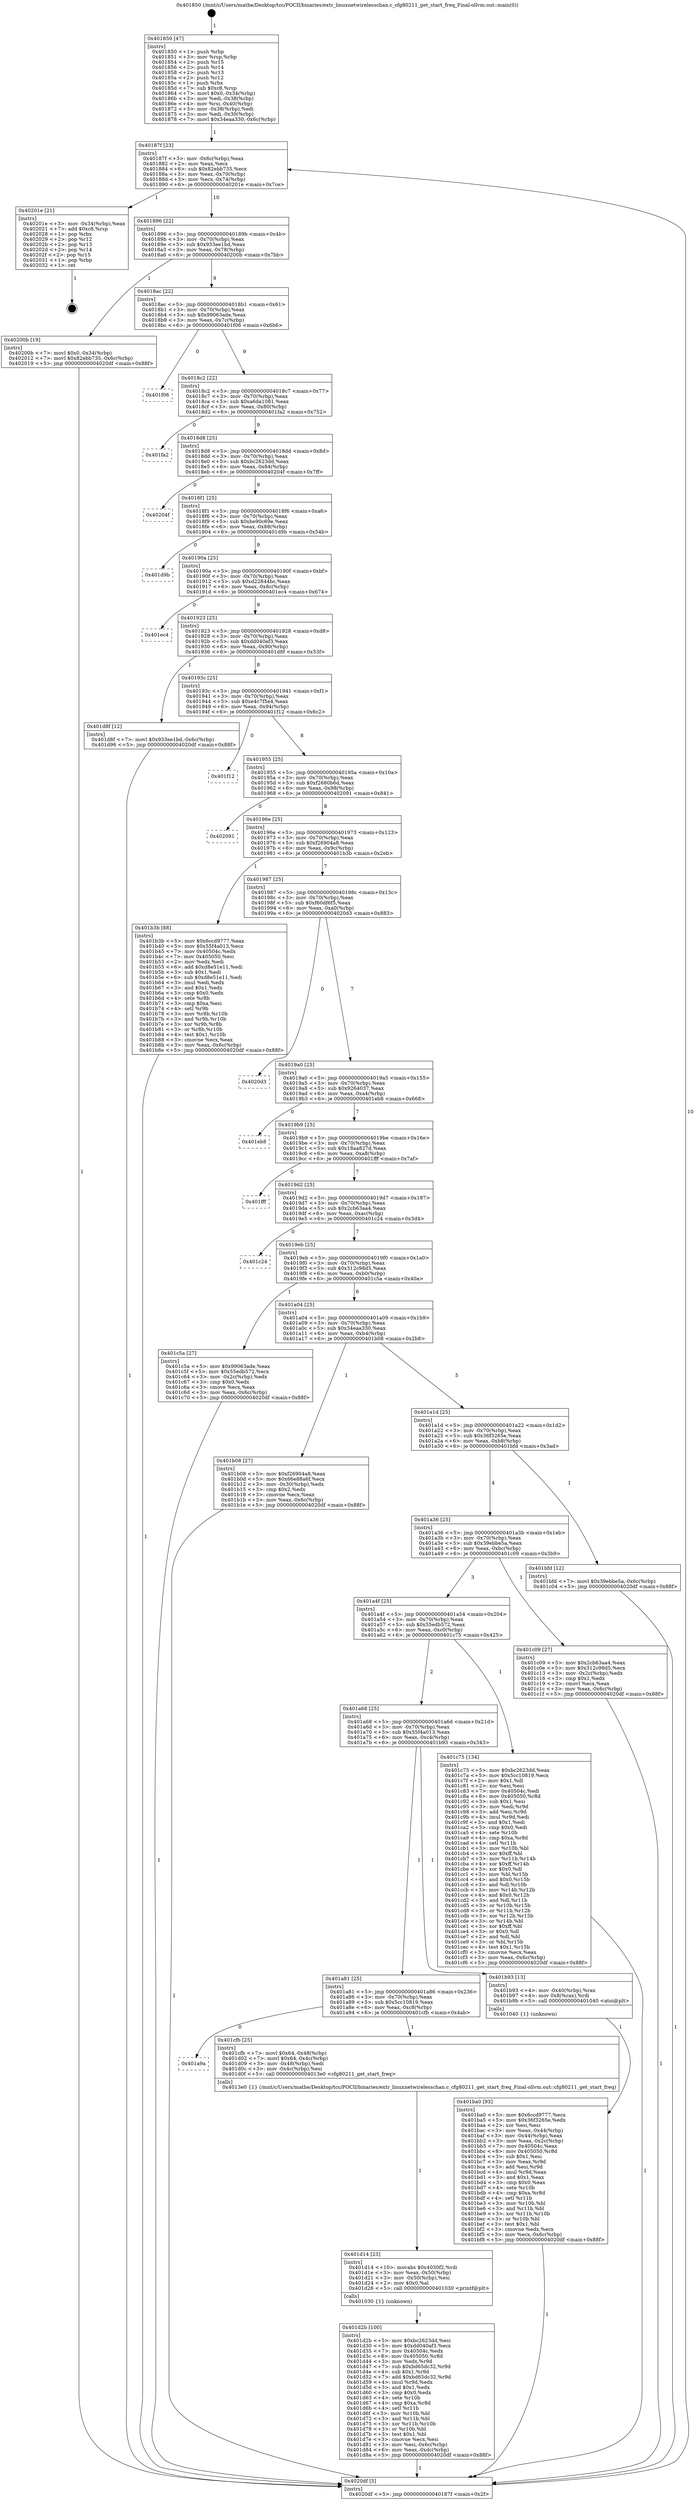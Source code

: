 digraph "0x401850" {
  label = "0x401850 (/mnt/c/Users/mathe/Desktop/tcc/POCII/binaries/extr_linuxnetwirelesschan.c_cfg80211_get_start_freq_Final-ollvm.out::main(0))"
  labelloc = "t"
  node[shape=record]

  Entry [label="",width=0.3,height=0.3,shape=circle,fillcolor=black,style=filled]
  "0x40187f" [label="{
     0x40187f [23]\l
     | [instrs]\l
     &nbsp;&nbsp;0x40187f \<+3\>: mov -0x6c(%rbp),%eax\l
     &nbsp;&nbsp;0x401882 \<+2\>: mov %eax,%ecx\l
     &nbsp;&nbsp;0x401884 \<+6\>: sub $0x82ebb735,%ecx\l
     &nbsp;&nbsp;0x40188a \<+3\>: mov %eax,-0x70(%rbp)\l
     &nbsp;&nbsp;0x40188d \<+3\>: mov %ecx,-0x74(%rbp)\l
     &nbsp;&nbsp;0x401890 \<+6\>: je 000000000040201e \<main+0x7ce\>\l
  }"]
  "0x40201e" [label="{
     0x40201e [21]\l
     | [instrs]\l
     &nbsp;&nbsp;0x40201e \<+3\>: mov -0x34(%rbp),%eax\l
     &nbsp;&nbsp;0x402021 \<+7\>: add $0xc8,%rsp\l
     &nbsp;&nbsp;0x402028 \<+1\>: pop %rbx\l
     &nbsp;&nbsp;0x402029 \<+2\>: pop %r12\l
     &nbsp;&nbsp;0x40202b \<+2\>: pop %r13\l
     &nbsp;&nbsp;0x40202d \<+2\>: pop %r14\l
     &nbsp;&nbsp;0x40202f \<+2\>: pop %r15\l
     &nbsp;&nbsp;0x402031 \<+1\>: pop %rbp\l
     &nbsp;&nbsp;0x402032 \<+1\>: ret\l
  }"]
  "0x401896" [label="{
     0x401896 [22]\l
     | [instrs]\l
     &nbsp;&nbsp;0x401896 \<+5\>: jmp 000000000040189b \<main+0x4b\>\l
     &nbsp;&nbsp;0x40189b \<+3\>: mov -0x70(%rbp),%eax\l
     &nbsp;&nbsp;0x40189e \<+5\>: sub $0x933ee1bd,%eax\l
     &nbsp;&nbsp;0x4018a3 \<+3\>: mov %eax,-0x78(%rbp)\l
     &nbsp;&nbsp;0x4018a6 \<+6\>: je 000000000040200b \<main+0x7bb\>\l
  }"]
  Exit [label="",width=0.3,height=0.3,shape=circle,fillcolor=black,style=filled,peripheries=2]
  "0x40200b" [label="{
     0x40200b [19]\l
     | [instrs]\l
     &nbsp;&nbsp;0x40200b \<+7\>: movl $0x0,-0x34(%rbp)\l
     &nbsp;&nbsp;0x402012 \<+7\>: movl $0x82ebb735,-0x6c(%rbp)\l
     &nbsp;&nbsp;0x402019 \<+5\>: jmp 00000000004020df \<main+0x88f\>\l
  }"]
  "0x4018ac" [label="{
     0x4018ac [22]\l
     | [instrs]\l
     &nbsp;&nbsp;0x4018ac \<+5\>: jmp 00000000004018b1 \<main+0x61\>\l
     &nbsp;&nbsp;0x4018b1 \<+3\>: mov -0x70(%rbp),%eax\l
     &nbsp;&nbsp;0x4018b4 \<+5\>: sub $0x99063ade,%eax\l
     &nbsp;&nbsp;0x4018b9 \<+3\>: mov %eax,-0x7c(%rbp)\l
     &nbsp;&nbsp;0x4018bc \<+6\>: je 0000000000401f06 \<main+0x6b6\>\l
  }"]
  "0x401d2b" [label="{
     0x401d2b [100]\l
     | [instrs]\l
     &nbsp;&nbsp;0x401d2b \<+5\>: mov $0xbc2623dd,%esi\l
     &nbsp;&nbsp;0x401d30 \<+5\>: mov $0xdd040af3,%ecx\l
     &nbsp;&nbsp;0x401d35 \<+7\>: mov 0x40504c,%edx\l
     &nbsp;&nbsp;0x401d3c \<+8\>: mov 0x405050,%r8d\l
     &nbsp;&nbsp;0x401d44 \<+3\>: mov %edx,%r9d\l
     &nbsp;&nbsp;0x401d47 \<+7\>: sub $0xbd65dc32,%r9d\l
     &nbsp;&nbsp;0x401d4e \<+4\>: sub $0x1,%r9d\l
     &nbsp;&nbsp;0x401d52 \<+7\>: add $0xbd65dc32,%r9d\l
     &nbsp;&nbsp;0x401d59 \<+4\>: imul %r9d,%edx\l
     &nbsp;&nbsp;0x401d5d \<+3\>: and $0x1,%edx\l
     &nbsp;&nbsp;0x401d60 \<+3\>: cmp $0x0,%edx\l
     &nbsp;&nbsp;0x401d63 \<+4\>: sete %r10b\l
     &nbsp;&nbsp;0x401d67 \<+4\>: cmp $0xa,%r8d\l
     &nbsp;&nbsp;0x401d6b \<+4\>: setl %r11b\l
     &nbsp;&nbsp;0x401d6f \<+3\>: mov %r10b,%bl\l
     &nbsp;&nbsp;0x401d72 \<+3\>: and %r11b,%bl\l
     &nbsp;&nbsp;0x401d75 \<+3\>: xor %r11b,%r10b\l
     &nbsp;&nbsp;0x401d78 \<+3\>: or %r10b,%bl\l
     &nbsp;&nbsp;0x401d7b \<+3\>: test $0x1,%bl\l
     &nbsp;&nbsp;0x401d7e \<+3\>: cmovne %ecx,%esi\l
     &nbsp;&nbsp;0x401d81 \<+3\>: mov %esi,-0x6c(%rbp)\l
     &nbsp;&nbsp;0x401d84 \<+6\>: mov %eax,-0xdc(%rbp)\l
     &nbsp;&nbsp;0x401d8a \<+5\>: jmp 00000000004020df \<main+0x88f\>\l
  }"]
  "0x401f06" [label="{
     0x401f06\l
  }", style=dashed]
  "0x4018c2" [label="{
     0x4018c2 [22]\l
     | [instrs]\l
     &nbsp;&nbsp;0x4018c2 \<+5\>: jmp 00000000004018c7 \<main+0x77\>\l
     &nbsp;&nbsp;0x4018c7 \<+3\>: mov -0x70(%rbp),%eax\l
     &nbsp;&nbsp;0x4018ca \<+5\>: sub $0xa6da1081,%eax\l
     &nbsp;&nbsp;0x4018cf \<+3\>: mov %eax,-0x80(%rbp)\l
     &nbsp;&nbsp;0x4018d2 \<+6\>: je 0000000000401fa2 \<main+0x752\>\l
  }"]
  "0x401d14" [label="{
     0x401d14 [23]\l
     | [instrs]\l
     &nbsp;&nbsp;0x401d14 \<+10\>: movabs $0x4030f2,%rdi\l
     &nbsp;&nbsp;0x401d1e \<+3\>: mov %eax,-0x50(%rbp)\l
     &nbsp;&nbsp;0x401d21 \<+3\>: mov -0x50(%rbp),%esi\l
     &nbsp;&nbsp;0x401d24 \<+2\>: mov $0x0,%al\l
     &nbsp;&nbsp;0x401d26 \<+5\>: call 0000000000401030 \<printf@plt\>\l
     | [calls]\l
     &nbsp;&nbsp;0x401030 \{1\} (unknown)\l
  }"]
  "0x401fa2" [label="{
     0x401fa2\l
  }", style=dashed]
  "0x4018d8" [label="{
     0x4018d8 [25]\l
     | [instrs]\l
     &nbsp;&nbsp;0x4018d8 \<+5\>: jmp 00000000004018dd \<main+0x8d\>\l
     &nbsp;&nbsp;0x4018dd \<+3\>: mov -0x70(%rbp),%eax\l
     &nbsp;&nbsp;0x4018e0 \<+5\>: sub $0xbc2623dd,%eax\l
     &nbsp;&nbsp;0x4018e5 \<+6\>: mov %eax,-0x84(%rbp)\l
     &nbsp;&nbsp;0x4018eb \<+6\>: je 000000000040204f \<main+0x7ff\>\l
  }"]
  "0x401a9a" [label="{
     0x401a9a\l
  }", style=dashed]
  "0x40204f" [label="{
     0x40204f\l
  }", style=dashed]
  "0x4018f1" [label="{
     0x4018f1 [25]\l
     | [instrs]\l
     &nbsp;&nbsp;0x4018f1 \<+5\>: jmp 00000000004018f6 \<main+0xa6\>\l
     &nbsp;&nbsp;0x4018f6 \<+3\>: mov -0x70(%rbp),%eax\l
     &nbsp;&nbsp;0x4018f9 \<+5\>: sub $0xbe90c69e,%eax\l
     &nbsp;&nbsp;0x4018fe \<+6\>: mov %eax,-0x88(%rbp)\l
     &nbsp;&nbsp;0x401904 \<+6\>: je 0000000000401d9b \<main+0x54b\>\l
  }"]
  "0x401cfb" [label="{
     0x401cfb [25]\l
     | [instrs]\l
     &nbsp;&nbsp;0x401cfb \<+7\>: movl $0x64,-0x48(%rbp)\l
     &nbsp;&nbsp;0x401d02 \<+7\>: movl $0x64,-0x4c(%rbp)\l
     &nbsp;&nbsp;0x401d09 \<+3\>: mov -0x48(%rbp),%edi\l
     &nbsp;&nbsp;0x401d0c \<+3\>: mov -0x4c(%rbp),%esi\l
     &nbsp;&nbsp;0x401d0f \<+5\>: call 00000000004013e0 \<cfg80211_get_start_freq\>\l
     | [calls]\l
     &nbsp;&nbsp;0x4013e0 \{1\} (/mnt/c/Users/mathe/Desktop/tcc/POCII/binaries/extr_linuxnetwirelesschan.c_cfg80211_get_start_freq_Final-ollvm.out::cfg80211_get_start_freq)\l
  }"]
  "0x401d9b" [label="{
     0x401d9b\l
  }", style=dashed]
  "0x40190a" [label="{
     0x40190a [25]\l
     | [instrs]\l
     &nbsp;&nbsp;0x40190a \<+5\>: jmp 000000000040190f \<main+0xbf\>\l
     &nbsp;&nbsp;0x40190f \<+3\>: mov -0x70(%rbp),%eax\l
     &nbsp;&nbsp;0x401912 \<+5\>: sub $0xd22844bc,%eax\l
     &nbsp;&nbsp;0x401917 \<+6\>: mov %eax,-0x8c(%rbp)\l
     &nbsp;&nbsp;0x40191d \<+6\>: je 0000000000401ec4 \<main+0x674\>\l
  }"]
  "0x401ba0" [label="{
     0x401ba0 [93]\l
     | [instrs]\l
     &nbsp;&nbsp;0x401ba0 \<+5\>: mov $0x6ccd9777,%ecx\l
     &nbsp;&nbsp;0x401ba5 \<+5\>: mov $0x36f3265e,%edx\l
     &nbsp;&nbsp;0x401baa \<+2\>: xor %esi,%esi\l
     &nbsp;&nbsp;0x401bac \<+3\>: mov %eax,-0x44(%rbp)\l
     &nbsp;&nbsp;0x401baf \<+3\>: mov -0x44(%rbp),%eax\l
     &nbsp;&nbsp;0x401bb2 \<+3\>: mov %eax,-0x2c(%rbp)\l
     &nbsp;&nbsp;0x401bb5 \<+7\>: mov 0x40504c,%eax\l
     &nbsp;&nbsp;0x401bbc \<+8\>: mov 0x405050,%r8d\l
     &nbsp;&nbsp;0x401bc4 \<+3\>: sub $0x1,%esi\l
     &nbsp;&nbsp;0x401bc7 \<+3\>: mov %eax,%r9d\l
     &nbsp;&nbsp;0x401bca \<+3\>: add %esi,%r9d\l
     &nbsp;&nbsp;0x401bcd \<+4\>: imul %r9d,%eax\l
     &nbsp;&nbsp;0x401bd1 \<+3\>: and $0x1,%eax\l
     &nbsp;&nbsp;0x401bd4 \<+3\>: cmp $0x0,%eax\l
     &nbsp;&nbsp;0x401bd7 \<+4\>: sete %r10b\l
     &nbsp;&nbsp;0x401bdb \<+4\>: cmp $0xa,%r8d\l
     &nbsp;&nbsp;0x401bdf \<+4\>: setl %r11b\l
     &nbsp;&nbsp;0x401be3 \<+3\>: mov %r10b,%bl\l
     &nbsp;&nbsp;0x401be6 \<+3\>: and %r11b,%bl\l
     &nbsp;&nbsp;0x401be9 \<+3\>: xor %r11b,%r10b\l
     &nbsp;&nbsp;0x401bec \<+3\>: or %r10b,%bl\l
     &nbsp;&nbsp;0x401bef \<+3\>: test $0x1,%bl\l
     &nbsp;&nbsp;0x401bf2 \<+3\>: cmovne %edx,%ecx\l
     &nbsp;&nbsp;0x401bf5 \<+3\>: mov %ecx,-0x6c(%rbp)\l
     &nbsp;&nbsp;0x401bf8 \<+5\>: jmp 00000000004020df \<main+0x88f\>\l
  }"]
  "0x401ec4" [label="{
     0x401ec4\l
  }", style=dashed]
  "0x401923" [label="{
     0x401923 [25]\l
     | [instrs]\l
     &nbsp;&nbsp;0x401923 \<+5\>: jmp 0000000000401928 \<main+0xd8\>\l
     &nbsp;&nbsp;0x401928 \<+3\>: mov -0x70(%rbp),%eax\l
     &nbsp;&nbsp;0x40192b \<+5\>: sub $0xdd040af3,%eax\l
     &nbsp;&nbsp;0x401930 \<+6\>: mov %eax,-0x90(%rbp)\l
     &nbsp;&nbsp;0x401936 \<+6\>: je 0000000000401d8f \<main+0x53f\>\l
  }"]
  "0x401a81" [label="{
     0x401a81 [25]\l
     | [instrs]\l
     &nbsp;&nbsp;0x401a81 \<+5\>: jmp 0000000000401a86 \<main+0x236\>\l
     &nbsp;&nbsp;0x401a86 \<+3\>: mov -0x70(%rbp),%eax\l
     &nbsp;&nbsp;0x401a89 \<+5\>: sub $0x5cc10819,%eax\l
     &nbsp;&nbsp;0x401a8e \<+6\>: mov %eax,-0xc8(%rbp)\l
     &nbsp;&nbsp;0x401a94 \<+6\>: je 0000000000401cfb \<main+0x4ab\>\l
  }"]
  "0x401d8f" [label="{
     0x401d8f [12]\l
     | [instrs]\l
     &nbsp;&nbsp;0x401d8f \<+7\>: movl $0x933ee1bd,-0x6c(%rbp)\l
     &nbsp;&nbsp;0x401d96 \<+5\>: jmp 00000000004020df \<main+0x88f\>\l
  }"]
  "0x40193c" [label="{
     0x40193c [25]\l
     | [instrs]\l
     &nbsp;&nbsp;0x40193c \<+5\>: jmp 0000000000401941 \<main+0xf1\>\l
     &nbsp;&nbsp;0x401941 \<+3\>: mov -0x70(%rbp),%eax\l
     &nbsp;&nbsp;0x401944 \<+5\>: sub $0xe4c7f5e4,%eax\l
     &nbsp;&nbsp;0x401949 \<+6\>: mov %eax,-0x94(%rbp)\l
     &nbsp;&nbsp;0x40194f \<+6\>: je 0000000000401f12 \<main+0x6c2\>\l
  }"]
  "0x401b93" [label="{
     0x401b93 [13]\l
     | [instrs]\l
     &nbsp;&nbsp;0x401b93 \<+4\>: mov -0x40(%rbp),%rax\l
     &nbsp;&nbsp;0x401b97 \<+4\>: mov 0x8(%rax),%rdi\l
     &nbsp;&nbsp;0x401b9b \<+5\>: call 0000000000401040 \<atoi@plt\>\l
     | [calls]\l
     &nbsp;&nbsp;0x401040 \{1\} (unknown)\l
  }"]
  "0x401f12" [label="{
     0x401f12\l
  }", style=dashed]
  "0x401955" [label="{
     0x401955 [25]\l
     | [instrs]\l
     &nbsp;&nbsp;0x401955 \<+5\>: jmp 000000000040195a \<main+0x10a\>\l
     &nbsp;&nbsp;0x40195a \<+3\>: mov -0x70(%rbp),%eax\l
     &nbsp;&nbsp;0x40195d \<+5\>: sub $0xf2680b6d,%eax\l
     &nbsp;&nbsp;0x401962 \<+6\>: mov %eax,-0x98(%rbp)\l
     &nbsp;&nbsp;0x401968 \<+6\>: je 0000000000402091 \<main+0x841\>\l
  }"]
  "0x401a68" [label="{
     0x401a68 [25]\l
     | [instrs]\l
     &nbsp;&nbsp;0x401a68 \<+5\>: jmp 0000000000401a6d \<main+0x21d\>\l
     &nbsp;&nbsp;0x401a6d \<+3\>: mov -0x70(%rbp),%eax\l
     &nbsp;&nbsp;0x401a70 \<+5\>: sub $0x55f4a013,%eax\l
     &nbsp;&nbsp;0x401a75 \<+6\>: mov %eax,-0xc4(%rbp)\l
     &nbsp;&nbsp;0x401a7b \<+6\>: je 0000000000401b93 \<main+0x343\>\l
  }"]
  "0x402091" [label="{
     0x402091\l
  }", style=dashed]
  "0x40196e" [label="{
     0x40196e [25]\l
     | [instrs]\l
     &nbsp;&nbsp;0x40196e \<+5\>: jmp 0000000000401973 \<main+0x123\>\l
     &nbsp;&nbsp;0x401973 \<+3\>: mov -0x70(%rbp),%eax\l
     &nbsp;&nbsp;0x401976 \<+5\>: sub $0xf26904a8,%eax\l
     &nbsp;&nbsp;0x40197b \<+6\>: mov %eax,-0x9c(%rbp)\l
     &nbsp;&nbsp;0x401981 \<+6\>: je 0000000000401b3b \<main+0x2eb\>\l
  }"]
  "0x401c75" [label="{
     0x401c75 [134]\l
     | [instrs]\l
     &nbsp;&nbsp;0x401c75 \<+5\>: mov $0xbc2623dd,%eax\l
     &nbsp;&nbsp;0x401c7a \<+5\>: mov $0x5cc10819,%ecx\l
     &nbsp;&nbsp;0x401c7f \<+2\>: mov $0x1,%dl\l
     &nbsp;&nbsp;0x401c81 \<+2\>: xor %esi,%esi\l
     &nbsp;&nbsp;0x401c83 \<+7\>: mov 0x40504c,%edi\l
     &nbsp;&nbsp;0x401c8a \<+8\>: mov 0x405050,%r8d\l
     &nbsp;&nbsp;0x401c92 \<+3\>: sub $0x1,%esi\l
     &nbsp;&nbsp;0x401c95 \<+3\>: mov %edi,%r9d\l
     &nbsp;&nbsp;0x401c98 \<+3\>: add %esi,%r9d\l
     &nbsp;&nbsp;0x401c9b \<+4\>: imul %r9d,%edi\l
     &nbsp;&nbsp;0x401c9f \<+3\>: and $0x1,%edi\l
     &nbsp;&nbsp;0x401ca2 \<+3\>: cmp $0x0,%edi\l
     &nbsp;&nbsp;0x401ca5 \<+4\>: sete %r10b\l
     &nbsp;&nbsp;0x401ca9 \<+4\>: cmp $0xa,%r8d\l
     &nbsp;&nbsp;0x401cad \<+4\>: setl %r11b\l
     &nbsp;&nbsp;0x401cb1 \<+3\>: mov %r10b,%bl\l
     &nbsp;&nbsp;0x401cb4 \<+3\>: xor $0xff,%bl\l
     &nbsp;&nbsp;0x401cb7 \<+3\>: mov %r11b,%r14b\l
     &nbsp;&nbsp;0x401cba \<+4\>: xor $0xff,%r14b\l
     &nbsp;&nbsp;0x401cbe \<+3\>: xor $0x0,%dl\l
     &nbsp;&nbsp;0x401cc1 \<+3\>: mov %bl,%r15b\l
     &nbsp;&nbsp;0x401cc4 \<+4\>: and $0x0,%r15b\l
     &nbsp;&nbsp;0x401cc8 \<+3\>: and %dl,%r10b\l
     &nbsp;&nbsp;0x401ccb \<+3\>: mov %r14b,%r12b\l
     &nbsp;&nbsp;0x401cce \<+4\>: and $0x0,%r12b\l
     &nbsp;&nbsp;0x401cd2 \<+3\>: and %dl,%r11b\l
     &nbsp;&nbsp;0x401cd5 \<+3\>: or %r10b,%r15b\l
     &nbsp;&nbsp;0x401cd8 \<+3\>: or %r11b,%r12b\l
     &nbsp;&nbsp;0x401cdb \<+3\>: xor %r12b,%r15b\l
     &nbsp;&nbsp;0x401cde \<+3\>: or %r14b,%bl\l
     &nbsp;&nbsp;0x401ce1 \<+3\>: xor $0xff,%bl\l
     &nbsp;&nbsp;0x401ce4 \<+3\>: or $0x0,%dl\l
     &nbsp;&nbsp;0x401ce7 \<+2\>: and %dl,%bl\l
     &nbsp;&nbsp;0x401ce9 \<+3\>: or %bl,%r15b\l
     &nbsp;&nbsp;0x401cec \<+4\>: test $0x1,%r15b\l
     &nbsp;&nbsp;0x401cf0 \<+3\>: cmovne %ecx,%eax\l
     &nbsp;&nbsp;0x401cf3 \<+3\>: mov %eax,-0x6c(%rbp)\l
     &nbsp;&nbsp;0x401cf6 \<+5\>: jmp 00000000004020df \<main+0x88f\>\l
  }"]
  "0x401b3b" [label="{
     0x401b3b [88]\l
     | [instrs]\l
     &nbsp;&nbsp;0x401b3b \<+5\>: mov $0x6ccd9777,%eax\l
     &nbsp;&nbsp;0x401b40 \<+5\>: mov $0x55f4a013,%ecx\l
     &nbsp;&nbsp;0x401b45 \<+7\>: mov 0x40504c,%edx\l
     &nbsp;&nbsp;0x401b4c \<+7\>: mov 0x405050,%esi\l
     &nbsp;&nbsp;0x401b53 \<+2\>: mov %edx,%edi\l
     &nbsp;&nbsp;0x401b55 \<+6\>: add $0xd8e51e11,%edi\l
     &nbsp;&nbsp;0x401b5b \<+3\>: sub $0x1,%edi\l
     &nbsp;&nbsp;0x401b5e \<+6\>: sub $0xd8e51e11,%edi\l
     &nbsp;&nbsp;0x401b64 \<+3\>: imul %edi,%edx\l
     &nbsp;&nbsp;0x401b67 \<+3\>: and $0x1,%edx\l
     &nbsp;&nbsp;0x401b6a \<+3\>: cmp $0x0,%edx\l
     &nbsp;&nbsp;0x401b6d \<+4\>: sete %r8b\l
     &nbsp;&nbsp;0x401b71 \<+3\>: cmp $0xa,%esi\l
     &nbsp;&nbsp;0x401b74 \<+4\>: setl %r9b\l
     &nbsp;&nbsp;0x401b78 \<+3\>: mov %r8b,%r10b\l
     &nbsp;&nbsp;0x401b7b \<+3\>: and %r9b,%r10b\l
     &nbsp;&nbsp;0x401b7e \<+3\>: xor %r9b,%r8b\l
     &nbsp;&nbsp;0x401b81 \<+3\>: or %r8b,%r10b\l
     &nbsp;&nbsp;0x401b84 \<+4\>: test $0x1,%r10b\l
     &nbsp;&nbsp;0x401b88 \<+3\>: cmovne %ecx,%eax\l
     &nbsp;&nbsp;0x401b8b \<+3\>: mov %eax,-0x6c(%rbp)\l
     &nbsp;&nbsp;0x401b8e \<+5\>: jmp 00000000004020df \<main+0x88f\>\l
  }"]
  "0x401987" [label="{
     0x401987 [25]\l
     | [instrs]\l
     &nbsp;&nbsp;0x401987 \<+5\>: jmp 000000000040198c \<main+0x13c\>\l
     &nbsp;&nbsp;0x40198c \<+3\>: mov -0x70(%rbp),%eax\l
     &nbsp;&nbsp;0x40198f \<+5\>: sub $0xf60df6f5,%eax\l
     &nbsp;&nbsp;0x401994 \<+6\>: mov %eax,-0xa0(%rbp)\l
     &nbsp;&nbsp;0x40199a \<+6\>: je 00000000004020d3 \<main+0x883\>\l
  }"]
  "0x401a4f" [label="{
     0x401a4f [25]\l
     | [instrs]\l
     &nbsp;&nbsp;0x401a4f \<+5\>: jmp 0000000000401a54 \<main+0x204\>\l
     &nbsp;&nbsp;0x401a54 \<+3\>: mov -0x70(%rbp),%eax\l
     &nbsp;&nbsp;0x401a57 \<+5\>: sub $0x55edb572,%eax\l
     &nbsp;&nbsp;0x401a5c \<+6\>: mov %eax,-0xc0(%rbp)\l
     &nbsp;&nbsp;0x401a62 \<+6\>: je 0000000000401c75 \<main+0x425\>\l
  }"]
  "0x4020d3" [label="{
     0x4020d3\l
  }", style=dashed]
  "0x4019a0" [label="{
     0x4019a0 [25]\l
     | [instrs]\l
     &nbsp;&nbsp;0x4019a0 \<+5\>: jmp 00000000004019a5 \<main+0x155\>\l
     &nbsp;&nbsp;0x4019a5 \<+3\>: mov -0x70(%rbp),%eax\l
     &nbsp;&nbsp;0x4019a8 \<+5\>: sub $0x9264037,%eax\l
     &nbsp;&nbsp;0x4019ad \<+6\>: mov %eax,-0xa4(%rbp)\l
     &nbsp;&nbsp;0x4019b3 \<+6\>: je 0000000000401eb8 \<main+0x668\>\l
  }"]
  "0x401c09" [label="{
     0x401c09 [27]\l
     | [instrs]\l
     &nbsp;&nbsp;0x401c09 \<+5\>: mov $0x2cb63aa4,%eax\l
     &nbsp;&nbsp;0x401c0e \<+5\>: mov $0x312c98d5,%ecx\l
     &nbsp;&nbsp;0x401c13 \<+3\>: mov -0x2c(%rbp),%edx\l
     &nbsp;&nbsp;0x401c16 \<+3\>: cmp $0x1,%edx\l
     &nbsp;&nbsp;0x401c19 \<+3\>: cmovl %ecx,%eax\l
     &nbsp;&nbsp;0x401c1c \<+3\>: mov %eax,-0x6c(%rbp)\l
     &nbsp;&nbsp;0x401c1f \<+5\>: jmp 00000000004020df \<main+0x88f\>\l
  }"]
  "0x401eb8" [label="{
     0x401eb8\l
  }", style=dashed]
  "0x4019b9" [label="{
     0x4019b9 [25]\l
     | [instrs]\l
     &nbsp;&nbsp;0x4019b9 \<+5\>: jmp 00000000004019be \<main+0x16e\>\l
     &nbsp;&nbsp;0x4019be \<+3\>: mov -0x70(%rbp),%eax\l
     &nbsp;&nbsp;0x4019c1 \<+5\>: sub $0x18aa827d,%eax\l
     &nbsp;&nbsp;0x4019c6 \<+6\>: mov %eax,-0xa8(%rbp)\l
     &nbsp;&nbsp;0x4019cc \<+6\>: je 0000000000401fff \<main+0x7af\>\l
  }"]
  "0x401a36" [label="{
     0x401a36 [25]\l
     | [instrs]\l
     &nbsp;&nbsp;0x401a36 \<+5\>: jmp 0000000000401a3b \<main+0x1eb\>\l
     &nbsp;&nbsp;0x401a3b \<+3\>: mov -0x70(%rbp),%eax\l
     &nbsp;&nbsp;0x401a3e \<+5\>: sub $0x39ebbe5a,%eax\l
     &nbsp;&nbsp;0x401a43 \<+6\>: mov %eax,-0xbc(%rbp)\l
     &nbsp;&nbsp;0x401a49 \<+6\>: je 0000000000401c09 \<main+0x3b9\>\l
  }"]
  "0x401fff" [label="{
     0x401fff\l
  }", style=dashed]
  "0x4019d2" [label="{
     0x4019d2 [25]\l
     | [instrs]\l
     &nbsp;&nbsp;0x4019d2 \<+5\>: jmp 00000000004019d7 \<main+0x187\>\l
     &nbsp;&nbsp;0x4019d7 \<+3\>: mov -0x70(%rbp),%eax\l
     &nbsp;&nbsp;0x4019da \<+5\>: sub $0x2cb63aa4,%eax\l
     &nbsp;&nbsp;0x4019df \<+6\>: mov %eax,-0xac(%rbp)\l
     &nbsp;&nbsp;0x4019e5 \<+6\>: je 0000000000401c24 \<main+0x3d4\>\l
  }"]
  "0x401bfd" [label="{
     0x401bfd [12]\l
     | [instrs]\l
     &nbsp;&nbsp;0x401bfd \<+7\>: movl $0x39ebbe5a,-0x6c(%rbp)\l
     &nbsp;&nbsp;0x401c04 \<+5\>: jmp 00000000004020df \<main+0x88f\>\l
  }"]
  "0x401c24" [label="{
     0x401c24\l
  }", style=dashed]
  "0x4019eb" [label="{
     0x4019eb [25]\l
     | [instrs]\l
     &nbsp;&nbsp;0x4019eb \<+5\>: jmp 00000000004019f0 \<main+0x1a0\>\l
     &nbsp;&nbsp;0x4019f0 \<+3\>: mov -0x70(%rbp),%eax\l
     &nbsp;&nbsp;0x4019f3 \<+5\>: sub $0x312c98d5,%eax\l
     &nbsp;&nbsp;0x4019f8 \<+6\>: mov %eax,-0xb0(%rbp)\l
     &nbsp;&nbsp;0x4019fe \<+6\>: je 0000000000401c5a \<main+0x40a\>\l
  }"]
  "0x401850" [label="{
     0x401850 [47]\l
     | [instrs]\l
     &nbsp;&nbsp;0x401850 \<+1\>: push %rbp\l
     &nbsp;&nbsp;0x401851 \<+3\>: mov %rsp,%rbp\l
     &nbsp;&nbsp;0x401854 \<+2\>: push %r15\l
     &nbsp;&nbsp;0x401856 \<+2\>: push %r14\l
     &nbsp;&nbsp;0x401858 \<+2\>: push %r13\l
     &nbsp;&nbsp;0x40185a \<+2\>: push %r12\l
     &nbsp;&nbsp;0x40185c \<+1\>: push %rbx\l
     &nbsp;&nbsp;0x40185d \<+7\>: sub $0xc8,%rsp\l
     &nbsp;&nbsp;0x401864 \<+7\>: movl $0x0,-0x34(%rbp)\l
     &nbsp;&nbsp;0x40186b \<+3\>: mov %edi,-0x38(%rbp)\l
     &nbsp;&nbsp;0x40186e \<+4\>: mov %rsi,-0x40(%rbp)\l
     &nbsp;&nbsp;0x401872 \<+3\>: mov -0x38(%rbp),%edi\l
     &nbsp;&nbsp;0x401875 \<+3\>: mov %edi,-0x30(%rbp)\l
     &nbsp;&nbsp;0x401878 \<+7\>: movl $0x34eaa330,-0x6c(%rbp)\l
  }"]
  "0x401c5a" [label="{
     0x401c5a [27]\l
     | [instrs]\l
     &nbsp;&nbsp;0x401c5a \<+5\>: mov $0x99063ade,%eax\l
     &nbsp;&nbsp;0x401c5f \<+5\>: mov $0x55edb572,%ecx\l
     &nbsp;&nbsp;0x401c64 \<+3\>: mov -0x2c(%rbp),%edx\l
     &nbsp;&nbsp;0x401c67 \<+3\>: cmp $0x0,%edx\l
     &nbsp;&nbsp;0x401c6a \<+3\>: cmove %ecx,%eax\l
     &nbsp;&nbsp;0x401c6d \<+3\>: mov %eax,-0x6c(%rbp)\l
     &nbsp;&nbsp;0x401c70 \<+5\>: jmp 00000000004020df \<main+0x88f\>\l
  }"]
  "0x401a04" [label="{
     0x401a04 [25]\l
     | [instrs]\l
     &nbsp;&nbsp;0x401a04 \<+5\>: jmp 0000000000401a09 \<main+0x1b9\>\l
     &nbsp;&nbsp;0x401a09 \<+3\>: mov -0x70(%rbp),%eax\l
     &nbsp;&nbsp;0x401a0c \<+5\>: sub $0x34eaa330,%eax\l
     &nbsp;&nbsp;0x401a11 \<+6\>: mov %eax,-0xb4(%rbp)\l
     &nbsp;&nbsp;0x401a17 \<+6\>: je 0000000000401b08 \<main+0x2b8\>\l
  }"]
  "0x4020df" [label="{
     0x4020df [5]\l
     | [instrs]\l
     &nbsp;&nbsp;0x4020df \<+5\>: jmp 000000000040187f \<main+0x2f\>\l
  }"]
  "0x401b08" [label="{
     0x401b08 [27]\l
     | [instrs]\l
     &nbsp;&nbsp;0x401b08 \<+5\>: mov $0xf26904a8,%eax\l
     &nbsp;&nbsp;0x401b0d \<+5\>: mov $0x66e88a6f,%ecx\l
     &nbsp;&nbsp;0x401b12 \<+3\>: mov -0x30(%rbp),%edx\l
     &nbsp;&nbsp;0x401b15 \<+3\>: cmp $0x2,%edx\l
     &nbsp;&nbsp;0x401b18 \<+3\>: cmovne %ecx,%eax\l
     &nbsp;&nbsp;0x401b1b \<+3\>: mov %eax,-0x6c(%rbp)\l
     &nbsp;&nbsp;0x401b1e \<+5\>: jmp 00000000004020df \<main+0x88f\>\l
  }"]
  "0x401a1d" [label="{
     0x401a1d [25]\l
     | [instrs]\l
     &nbsp;&nbsp;0x401a1d \<+5\>: jmp 0000000000401a22 \<main+0x1d2\>\l
     &nbsp;&nbsp;0x401a22 \<+3\>: mov -0x70(%rbp),%eax\l
     &nbsp;&nbsp;0x401a25 \<+5\>: sub $0x36f3265e,%eax\l
     &nbsp;&nbsp;0x401a2a \<+6\>: mov %eax,-0xb8(%rbp)\l
     &nbsp;&nbsp;0x401a30 \<+6\>: je 0000000000401bfd \<main+0x3ad\>\l
  }"]
  Entry -> "0x401850" [label=" 1"]
  "0x40187f" -> "0x40201e" [label=" 1"]
  "0x40187f" -> "0x401896" [label=" 10"]
  "0x40201e" -> Exit [label=" 1"]
  "0x401896" -> "0x40200b" [label=" 1"]
  "0x401896" -> "0x4018ac" [label=" 9"]
  "0x40200b" -> "0x4020df" [label=" 1"]
  "0x4018ac" -> "0x401f06" [label=" 0"]
  "0x4018ac" -> "0x4018c2" [label=" 9"]
  "0x401d8f" -> "0x4020df" [label=" 1"]
  "0x4018c2" -> "0x401fa2" [label=" 0"]
  "0x4018c2" -> "0x4018d8" [label=" 9"]
  "0x401d2b" -> "0x4020df" [label=" 1"]
  "0x4018d8" -> "0x40204f" [label=" 0"]
  "0x4018d8" -> "0x4018f1" [label=" 9"]
  "0x401d14" -> "0x401d2b" [label=" 1"]
  "0x4018f1" -> "0x401d9b" [label=" 0"]
  "0x4018f1" -> "0x40190a" [label=" 9"]
  "0x401cfb" -> "0x401d14" [label=" 1"]
  "0x40190a" -> "0x401ec4" [label=" 0"]
  "0x40190a" -> "0x401923" [label=" 9"]
  "0x401a81" -> "0x401cfb" [label=" 1"]
  "0x401923" -> "0x401d8f" [label=" 1"]
  "0x401923" -> "0x40193c" [label=" 8"]
  "0x401a81" -> "0x401a9a" [label=" 0"]
  "0x40193c" -> "0x401f12" [label=" 0"]
  "0x40193c" -> "0x401955" [label=" 8"]
  "0x401c75" -> "0x4020df" [label=" 1"]
  "0x401955" -> "0x402091" [label=" 0"]
  "0x401955" -> "0x40196e" [label=" 8"]
  "0x401c09" -> "0x4020df" [label=" 1"]
  "0x40196e" -> "0x401b3b" [label=" 1"]
  "0x40196e" -> "0x401987" [label=" 7"]
  "0x401bfd" -> "0x4020df" [label=" 1"]
  "0x401987" -> "0x4020d3" [label=" 0"]
  "0x401987" -> "0x4019a0" [label=" 7"]
  "0x401b93" -> "0x401ba0" [label=" 1"]
  "0x4019a0" -> "0x401eb8" [label=" 0"]
  "0x4019a0" -> "0x4019b9" [label=" 7"]
  "0x401a68" -> "0x401a81" [label=" 1"]
  "0x4019b9" -> "0x401fff" [label=" 0"]
  "0x4019b9" -> "0x4019d2" [label=" 7"]
  "0x401c5a" -> "0x4020df" [label=" 1"]
  "0x4019d2" -> "0x401c24" [label=" 0"]
  "0x4019d2" -> "0x4019eb" [label=" 7"]
  "0x401a4f" -> "0x401a68" [label=" 2"]
  "0x4019eb" -> "0x401c5a" [label=" 1"]
  "0x4019eb" -> "0x401a04" [label=" 6"]
  "0x401ba0" -> "0x4020df" [label=" 1"]
  "0x401a04" -> "0x401b08" [label=" 1"]
  "0x401a04" -> "0x401a1d" [label=" 5"]
  "0x401b08" -> "0x4020df" [label=" 1"]
  "0x401850" -> "0x40187f" [label=" 1"]
  "0x4020df" -> "0x40187f" [label=" 10"]
  "0x401b3b" -> "0x4020df" [label=" 1"]
  "0x401a4f" -> "0x401c75" [label=" 1"]
  "0x401a1d" -> "0x401bfd" [label=" 1"]
  "0x401a1d" -> "0x401a36" [label=" 4"]
  "0x401a68" -> "0x401b93" [label=" 1"]
  "0x401a36" -> "0x401c09" [label=" 1"]
  "0x401a36" -> "0x401a4f" [label=" 3"]
}

